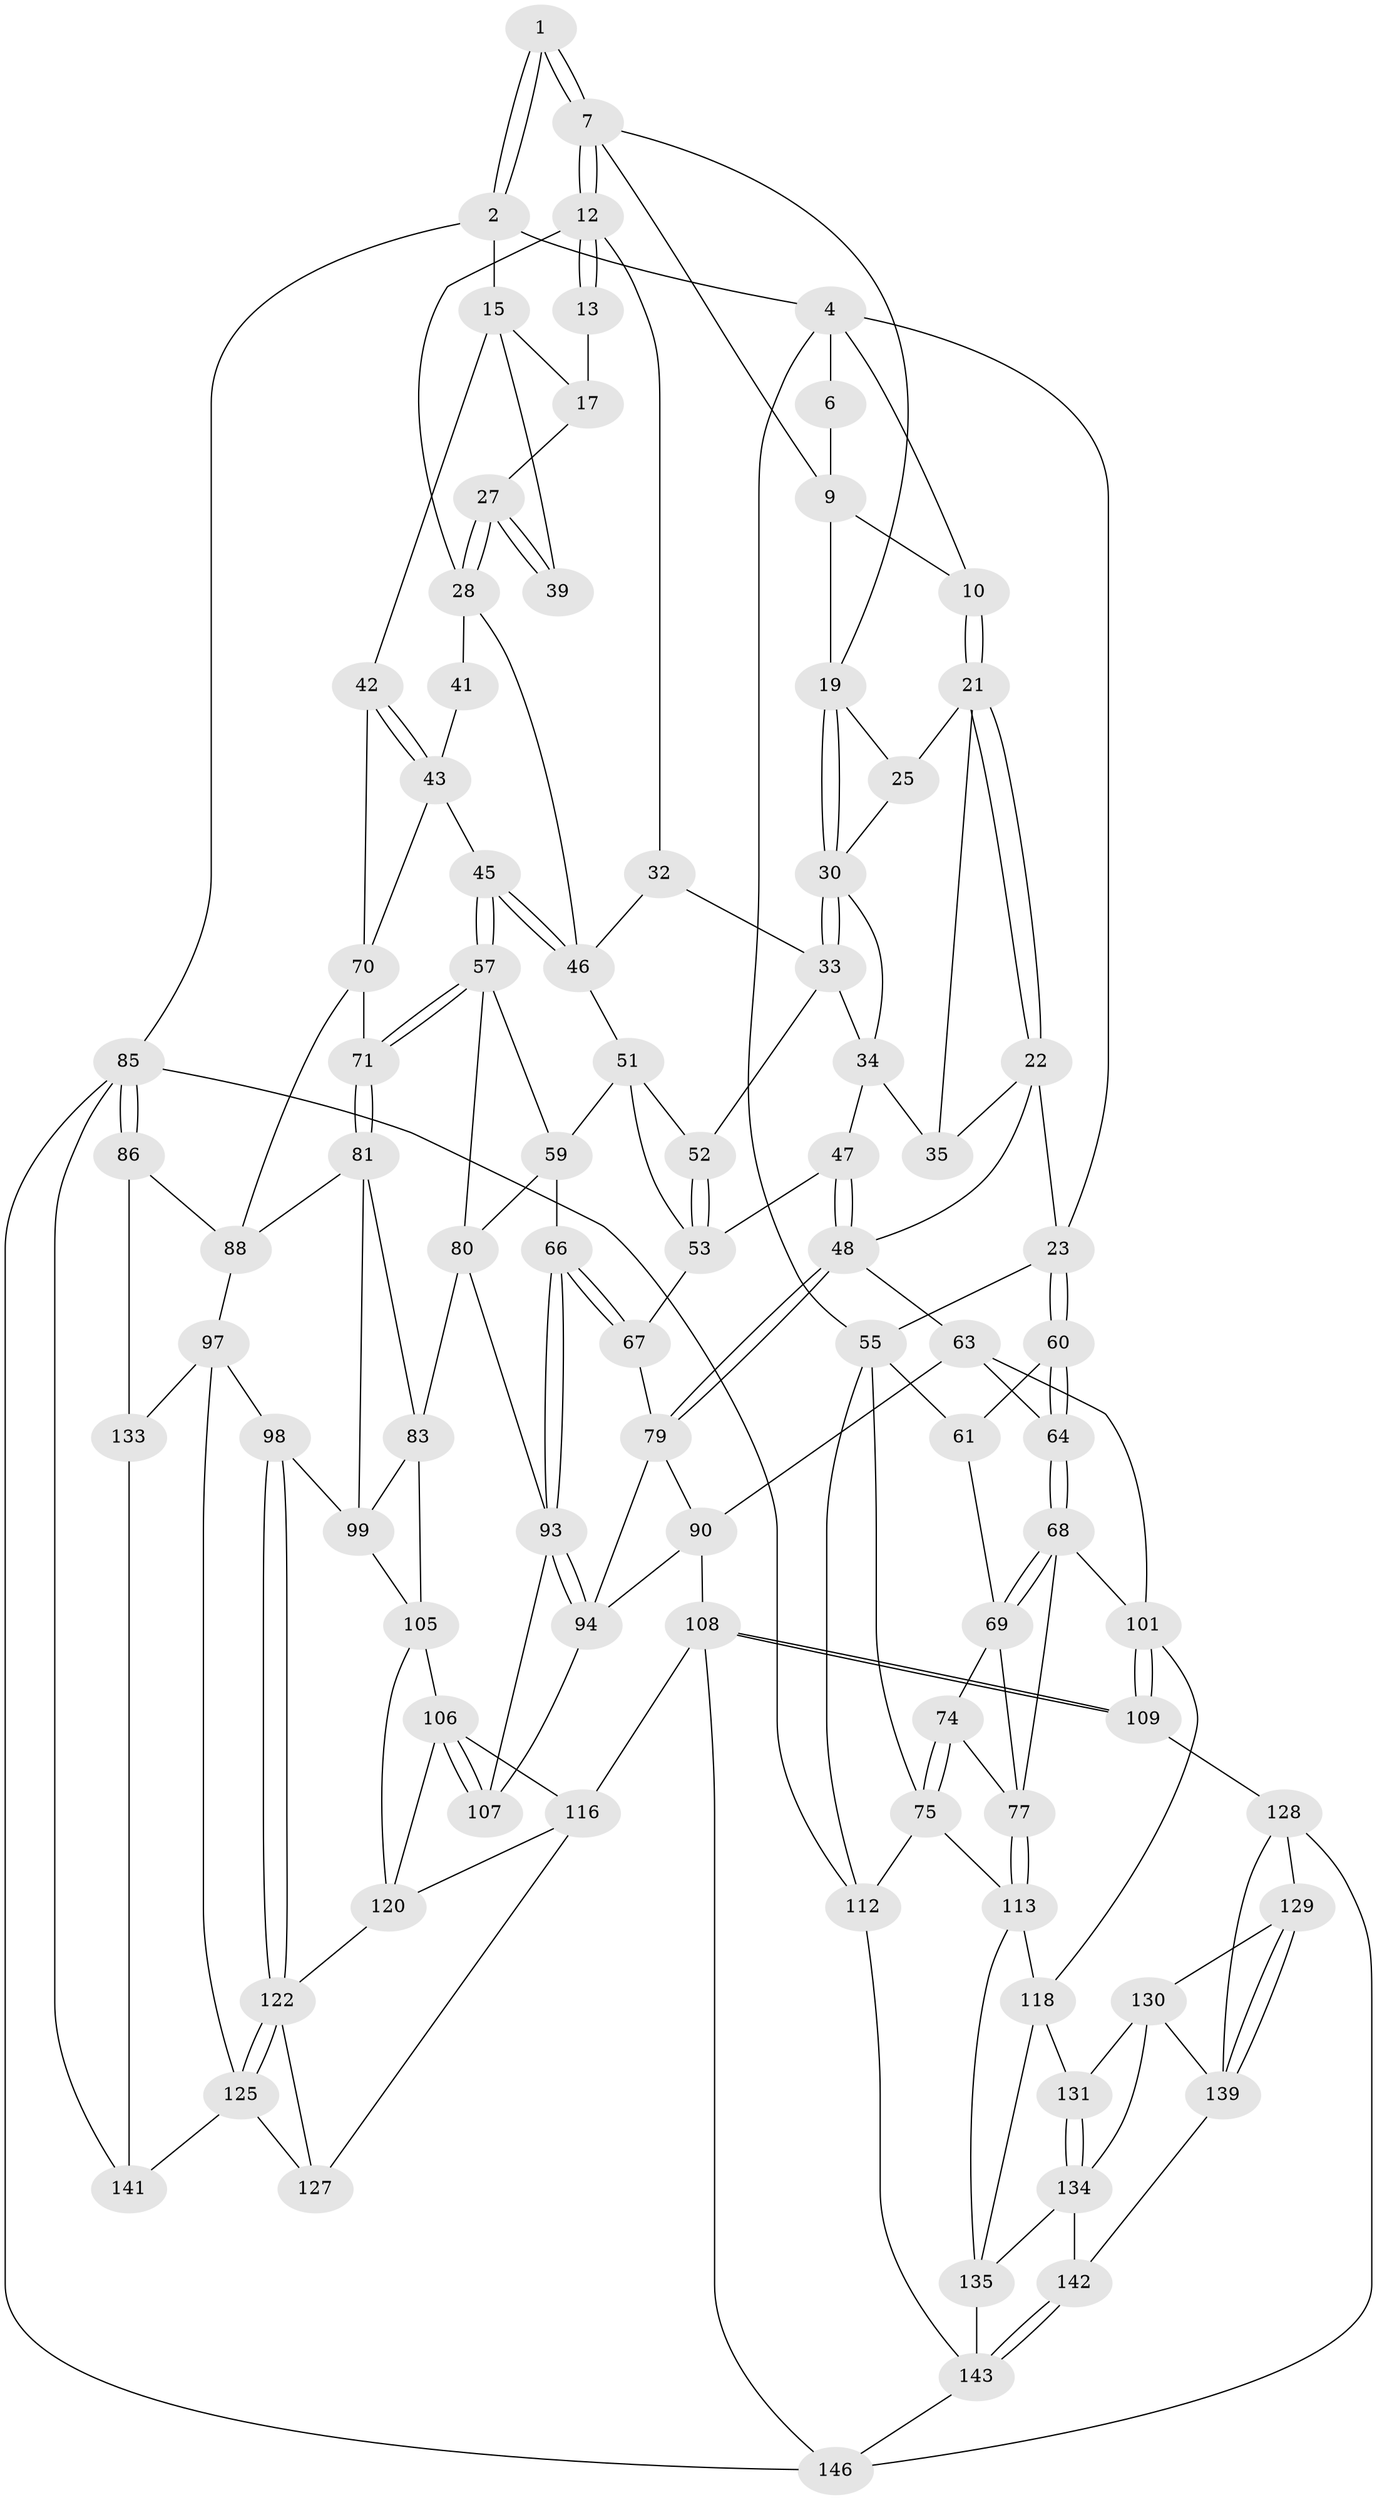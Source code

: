 // Generated by graph-tools (version 1.1) at 2025/24/03/03/25 07:24:40]
// undirected, 89 vertices, 197 edges
graph export_dot {
graph [start="1"]
  node [color=gray90,style=filled];
  1 [pos="+0.7058367242892662+0"];
  2 [pos="+1+0",super="+3"];
  4 [pos="+0.21277418008820853+0",super="+5"];
  6 [pos="+0.5981580705455786+0"];
  7 [pos="+0.7518124610977102+0.07637866343359351",super="+8"];
  9 [pos="+0.5842257750191951+0.024546638084783037",super="+11"];
  10 [pos="+0.29822435535082453+0"];
  12 [pos="+0.7709044727238613+0.09326907011779072",super="+29"];
  13 [pos="+0.8228994578476058+0.07514884369281973",super="+14"];
  15 [pos="+1+0",super="+16"];
  17 [pos="+0.9356939520191723+0.09877860182553037",super="+18"];
  19 [pos="+0.6052877132870351+0.17861436385506674",super="+20"];
  21 [pos="+0.2967058070110154+0.004273776746095478",super="+26"];
  22 [pos="+0.18980658843909984+0.2122907561813562",super="+36"];
  23 [pos="+0.12174009946851881+0.24128875260285762",super="+24"];
  25 [pos="+0.4828045036102745+0.14050437261273702"];
  27 [pos="+0.84914358095041+0.20123958413717855"];
  28 [pos="+0.8381662669559692+0.20693287649820197",super="+40"];
  30 [pos="+0.6006729378200043+0.19691213842532992",super="+31"];
  32 [pos="+0.685434170452934+0.2400415618471952"];
  33 [pos="+0.6097676128454208+0.2245700833087316",super="+37"];
  34 [pos="+0.4514988382240601+0.22772086595035226",super="+38"];
  35 [pos="+0.4283092046424626+0.23471450081527997"];
  39 [pos="+0.9808903845875477+0.1910123380793132"];
  41 [pos="+0.9510096945789267+0.2613436864356179"];
  42 [pos="+1+0.18869953700493128"];
  43 [pos="+0.9518514706761984+0.26287183047417817",super="+44"];
  45 [pos="+0.8453359036851859+0.34688267823251473"];
  46 [pos="+0.8303576679276786+0.3248962329532053",super="+50"];
  47 [pos="+0.49825602408685477+0.3522214817527638"];
  48 [pos="+0.3934560748980619+0.398038146945142",super="+49"];
  51 [pos="+0.717950470969747+0.3471805405197891",super="+56"];
  52 [pos="+0.6080256980984606+0.327269389826014"];
  53 [pos="+0.6252602625126683+0.4291809422337716",super="+54"];
  55 [pos="+0+0.22905425232367388",super="+62"];
  57 [pos="+0.8037478694903741+0.45564933850099876",super="+58"];
  59 [pos="+0.7215481678433934+0.4132529210299385",super="+65"];
  60 [pos="+0.12260395432462085+0.26109442520191395"];
  61 [pos="+0.0994882067585684+0.41327211651557083"];
  63 [pos="+0.36468251864601015+0.42701804388062475",super="+91"];
  64 [pos="+0.2438084758510986+0.49397689388142035"];
  66 [pos="+0.6337341260585392+0.4972700884304857"];
  67 [pos="+0.6126466416453846+0.47897514674751873"];
  68 [pos="+0.22615616970559171+0.5111588134938647",super="+76"];
  69 [pos="+0.11088525493226958+0.44086658887822183",super="+73"];
  70 [pos="+0.9872384063418072+0.3865397299012875",super="+72"];
  71 [pos="+0.8501431783851066+0.50311571965205"];
  74 [pos="+0.022033166623346558+0.5331546476507063"];
  75 [pos="+0+0.508596310610928",super="+111"];
  77 [pos="+0.15634507884576104+0.6214199014636711",super="+78"];
  79 [pos="+0.5489293938023329+0.49439532830212113",super="+89"];
  80 [pos="+0.7128226764565888+0.5269591050617939",super="+84"];
  81 [pos="+0.854472831555163+0.5138051708061904",super="+82"];
  83 [pos="+0.7721935072738666+0.5834105874615967",super="+104"];
  85 [pos="+1+1",super="+145"];
  86 [pos="+1+1",super="+87"];
  88 [pos="+1+0.5535089633188062",super="+92"];
  90 [pos="+0.44902000730395764+0.5656874899761031",super="+103"];
  93 [pos="+0.6212120535850536+0.5635096102573369",super="+96"];
  94 [pos="+0.5952252121955158+0.6444313843697599",super="+95"];
  97 [pos="+0.9874333167905897+0.6457509219819297",super="+124"];
  98 [pos="+0.9776137168305198+0.6470392984315452"];
  99 [pos="+0.8996151520798406+0.642839762874739",super="+100"];
  101 [pos="+0.37280993667636114+0.6764276455896477",super="+102"];
  105 [pos="+0.7783434841491409+0.6637270556369996",super="+110"];
  106 [pos="+0.7059516411277934+0.6857298958465943",super="+115"];
  107 [pos="+0.6704356808244437+0.6527687087146148"];
  108 [pos="+0.4790234126628322+0.7807290542979674",super="+117"];
  109 [pos="+0.46435950856576874+0.7788406849050737"];
  112 [pos="+0+1"];
  113 [pos="+0.1253802218421816+0.6952158957811373",super="+114"];
  116 [pos="+0.6706976921147384+0.8269342017145791",super="+126"];
  118 [pos="+0.23386219979789927+0.7658368497548853",super="+119"];
  120 [pos="+0.8268637057620027+0.7186393707803996",super="+121"];
  122 [pos="+0.881855348030754+0.7678590776212832",super="+123"];
  125 [pos="+0.9280894533726404+0.8070847287601384",super="+132"];
  127 [pos="+0.7995484782781204+0.8601744141139767"];
  128 [pos="+0.45322430311663964+0.7864826114097694",super="+147"];
  129 [pos="+0.31075224911040916+0.8085515139217525"];
  130 [pos="+0.2787676479154916+0.8044295925253073",super="+136"];
  131 [pos="+0.2635682890708749+0.7957521409405206"];
  133 [pos="+0.9727643118691184+0.8472310926410809",super="+140"];
  134 [pos="+0.21054000477758175+0.8798560724378832",super="+137"];
  135 [pos="+0.15226311969800468+0.8417927447232185",super="+138"];
  139 [pos="+0.2825731740440186+0.9148892828170084",super="+148"];
  141 [pos="+0.8380534803086784+0.9335797193627665"];
  142 [pos="+0.190486304661289+0.9465946569587621"];
  143 [pos="+0+1",super="+144"];
  146 [pos="+0.5971586272583324+1",super="+149"];
  1 -- 2;
  1 -- 2;
  1 -- 7;
  1 -- 7;
  2 -- 4;
  2 -- 85;
  2 -- 15;
  4 -- 55;
  4 -- 23;
  4 -- 10;
  4 -- 6;
  6 -- 9;
  7 -- 12;
  7 -- 12;
  7 -- 9;
  7 -- 19;
  9 -- 10;
  9 -- 19;
  10 -- 21;
  10 -- 21;
  12 -- 13;
  12 -- 13;
  12 -- 32;
  12 -- 28;
  13 -- 17 [weight=2];
  15 -- 42;
  15 -- 17;
  15 -- 39;
  17 -- 27;
  19 -- 30;
  19 -- 30;
  19 -- 25;
  21 -- 22;
  21 -- 22;
  21 -- 25;
  21 -- 35;
  22 -- 23;
  22 -- 35;
  22 -- 48;
  23 -- 60;
  23 -- 60;
  23 -- 55;
  25 -- 30;
  27 -- 28;
  27 -- 28;
  27 -- 39;
  27 -- 39;
  28 -- 41;
  28 -- 46;
  30 -- 33;
  30 -- 33;
  30 -- 34;
  32 -- 33;
  32 -- 46;
  33 -- 52;
  33 -- 34;
  34 -- 35;
  34 -- 47;
  41 -- 43;
  42 -- 43;
  42 -- 43;
  42 -- 70;
  43 -- 45;
  43 -- 70;
  45 -- 46;
  45 -- 46;
  45 -- 57;
  45 -- 57;
  46 -- 51;
  47 -- 48;
  47 -- 48;
  47 -- 53;
  48 -- 79;
  48 -- 79;
  48 -- 63;
  51 -- 52;
  51 -- 59;
  51 -- 53;
  52 -- 53;
  52 -- 53;
  53 -- 67;
  55 -- 112;
  55 -- 75;
  55 -- 61;
  57 -- 71;
  57 -- 71;
  57 -- 80;
  57 -- 59;
  59 -- 80;
  59 -- 66;
  60 -- 61;
  60 -- 64;
  60 -- 64;
  61 -- 69;
  63 -- 64;
  63 -- 90;
  63 -- 101;
  64 -- 68;
  64 -- 68;
  66 -- 67;
  66 -- 67;
  66 -- 93;
  66 -- 93;
  67 -- 79;
  68 -- 69;
  68 -- 69;
  68 -- 77;
  68 -- 101;
  69 -- 74;
  69 -- 77;
  70 -- 71;
  70 -- 88;
  71 -- 81;
  71 -- 81;
  74 -- 75;
  74 -- 75;
  74 -- 77;
  75 -- 112;
  75 -- 113;
  77 -- 113;
  77 -- 113;
  79 -- 90;
  79 -- 94;
  80 -- 83;
  80 -- 93;
  81 -- 88;
  81 -- 83;
  81 -- 99;
  83 -- 99;
  83 -- 105;
  85 -- 86;
  85 -- 86;
  85 -- 112;
  85 -- 146;
  85 -- 141;
  86 -- 88;
  86 -- 133 [weight=2];
  88 -- 97;
  90 -- 108;
  90 -- 94;
  93 -- 94;
  93 -- 94;
  93 -- 107;
  94 -- 107;
  97 -- 98;
  97 -- 125;
  97 -- 133;
  98 -- 99;
  98 -- 122;
  98 -- 122;
  99 -- 105;
  101 -- 109;
  101 -- 109;
  101 -- 118;
  105 -- 106;
  105 -- 120;
  106 -- 107;
  106 -- 107;
  106 -- 120;
  106 -- 116;
  108 -- 109;
  108 -- 109;
  108 -- 116;
  108 -- 146;
  109 -- 128;
  112 -- 143;
  113 -- 118;
  113 -- 135;
  116 -- 120;
  116 -- 127;
  118 -- 131;
  118 -- 135;
  120 -- 122;
  122 -- 125;
  122 -- 125;
  122 -- 127;
  125 -- 141;
  125 -- 127;
  128 -- 129;
  128 -- 146;
  128 -- 139;
  129 -- 130;
  129 -- 139;
  129 -- 139;
  130 -- 131;
  130 -- 139;
  130 -- 134;
  131 -- 134;
  131 -- 134;
  133 -- 141;
  134 -- 135;
  134 -- 142;
  135 -- 143;
  139 -- 142;
  142 -- 143;
  142 -- 143;
  143 -- 146;
}
